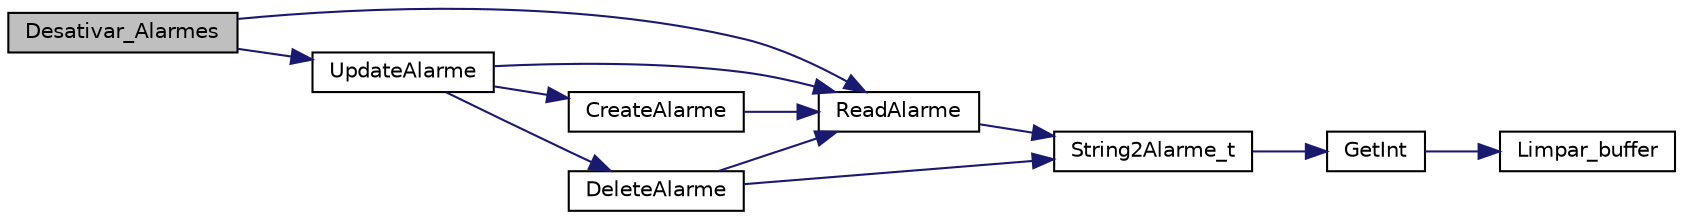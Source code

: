 digraph "Desativar_Alarmes"
{
 // LATEX_PDF_SIZE
  edge [fontname="Helvetica",fontsize="10",labelfontname="Helvetica",labelfontsize="10"];
  node [fontname="Helvetica",fontsize="10",shape=record];
  rankdir="LR";
  Node1 [label="Desativar_Alarmes",height=0.2,width=0.4,color="black", fillcolor="grey75", style="filled", fontcolor="black",tooltip=" "];
  Node1 -> Node2 [color="midnightblue",fontsize="10",style="solid",fontname="Helvetica"];
  Node2 [label="ReadAlarme",height=0.2,width=0.4,color="black", fillcolor="white", style="filled",URL="$_alarmes_8h.html#ae902698da61e7dadccfd319f5f55b39a",tooltip=" "];
  Node2 -> Node3 [color="midnightblue",fontsize="10",style="solid",fontname="Helvetica"];
  Node3 [label="String2Alarme_t",height=0.2,width=0.4,color="black", fillcolor="white", style="filled",URL="$_alarmes_8h.html#ad1390ee930b2bbd803c3211f6dec8045",tooltip=" "];
  Node3 -> Node4 [color="midnightblue",fontsize="10",style="solid",fontname="Helvetica"];
  Node4 [label="GetInt",height=0.2,width=0.4,color="black", fillcolor="white", style="filled",URL="$_equipamento_8h.html#af33a10e452044c45a2b0c01279a47430",tooltip=" "];
  Node4 -> Node5 [color="midnightblue",fontsize="10",style="solid",fontname="Helvetica"];
  Node5 [label="Limpar_buffer",height=0.2,width=0.4,color="black", fillcolor="white", style="filled",URL="$_equipamento_8h.html#a7662232d4e826e676ec12c39ac8af870",tooltip=" "];
  Node1 -> Node6 [color="midnightblue",fontsize="10",style="solid",fontname="Helvetica"];
  Node6 [label="UpdateAlarme",height=0.2,width=0.4,color="black", fillcolor="white", style="filled",URL="$_alarmes_8h.html#a935fde5a6fbc72e946c9a8199468d080",tooltip=" "];
  Node6 -> Node7 [color="midnightblue",fontsize="10",style="solid",fontname="Helvetica"];
  Node7 [label="CreateAlarme",height=0.2,width=0.4,color="black", fillcolor="white", style="filled",URL="$_alarmes_8h.html#a579cc6b41cc01dc70037df44d295fa8e",tooltip=" "];
  Node7 -> Node2 [color="midnightblue",fontsize="10",style="solid",fontname="Helvetica"];
  Node6 -> Node8 [color="midnightblue",fontsize="10",style="solid",fontname="Helvetica"];
  Node8 [label="DeleteAlarme",height=0.2,width=0.4,color="black", fillcolor="white", style="filled",URL="$_alarmes_8h.html#a25b1300b2c90d1e4188426f3b30fceb6",tooltip=" "];
  Node8 -> Node2 [color="midnightblue",fontsize="10",style="solid",fontname="Helvetica"];
  Node8 -> Node3 [color="midnightblue",fontsize="10",style="solid",fontname="Helvetica"];
  Node6 -> Node2 [color="midnightblue",fontsize="10",style="solid",fontname="Helvetica"];
}
